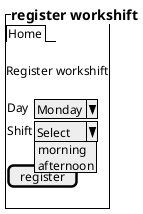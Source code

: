 @startsalt

{^==register workshift
    {/ Home }

    .
    Register workshift
    .
    {
        Day | ^Monday^
        Shift | ^Select^ morning^ afternoon^
    }
    .
    [register]
    .
}

@endsalt
